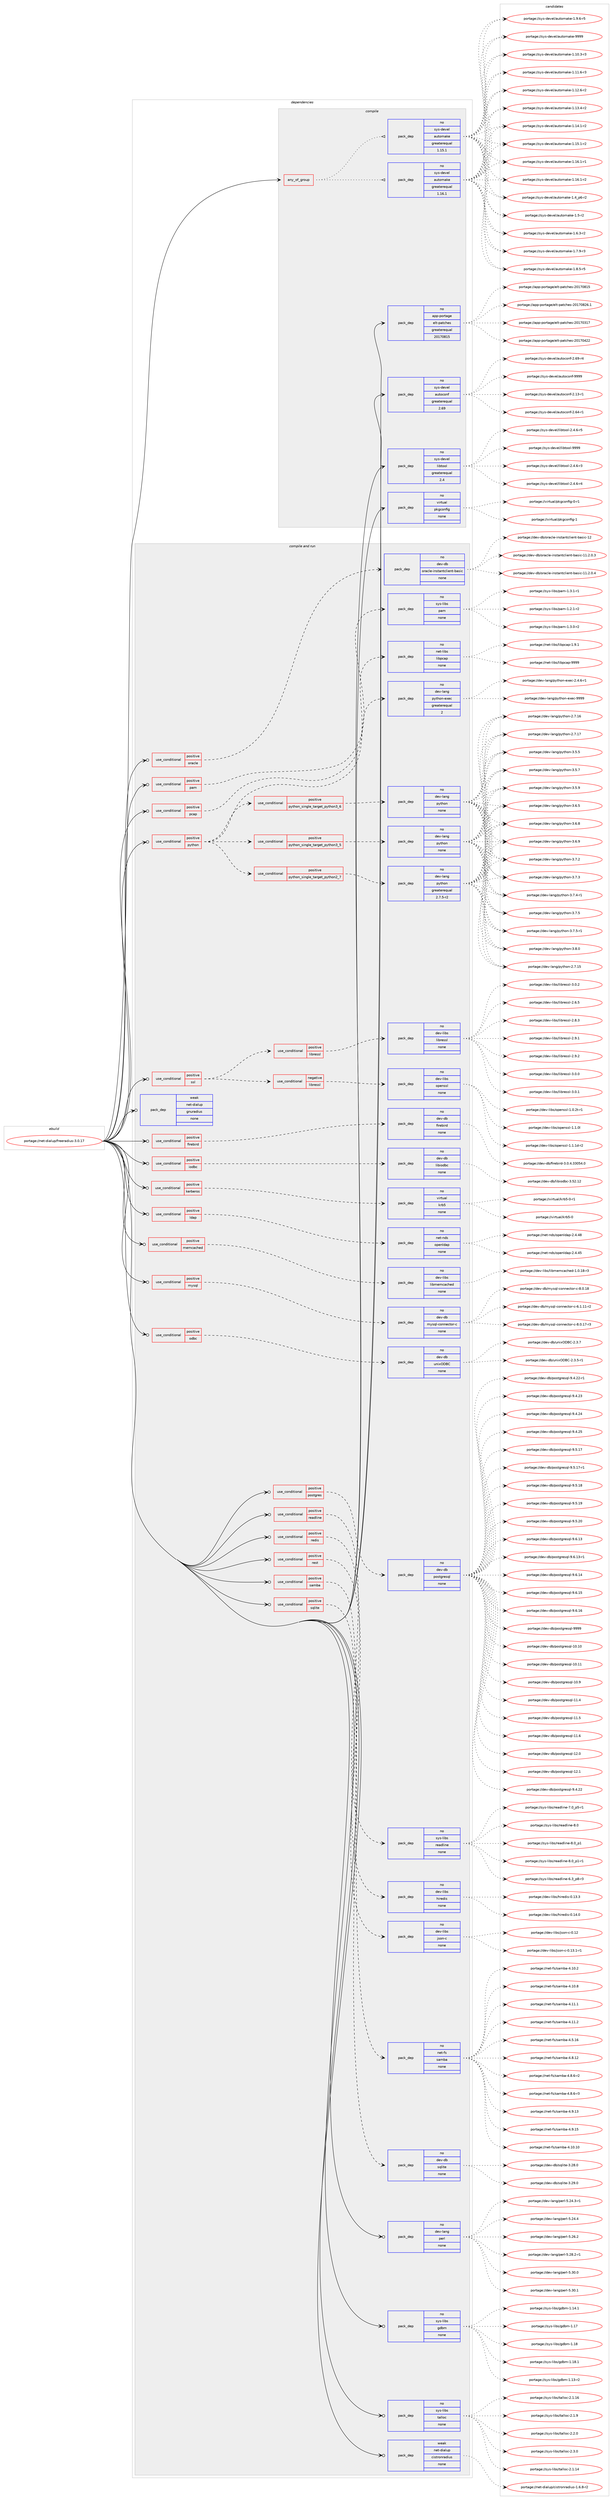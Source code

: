 digraph prolog {

# *************
# Graph options
# *************

newrank=true;
concentrate=true;
compound=true;
graph [rankdir=LR,fontname=Helvetica,fontsize=10,ranksep=1.5];#, ranksep=2.5, nodesep=0.2];
edge  [arrowhead=vee];
node  [fontname=Helvetica,fontsize=10];

# **********
# The ebuild
# **********

subgraph cluster_leftcol {
color=gray;
rank=same;
label=<<i>ebuild</i>>;
id [label="portage://net-dialup/freeradius-3.0.17", color=red, width=4, href="../net-dialup/freeradius-3.0.17.svg"];
}

# ****************
# The dependencies
# ****************

subgraph cluster_midcol {
color=gray;
label=<<i>dependencies</i>>;
subgraph cluster_compile {
fillcolor="#eeeeee";
style=filled;
label=<<i>compile</i>>;
subgraph any5638 {
dependency350354 [label=<<TABLE BORDER="0" CELLBORDER="1" CELLSPACING="0" CELLPADDING="4"><TR><TD CELLPADDING="10">any_of_group</TD></TR></TABLE>>, shape=none, color=red];subgraph pack257123 {
dependency350355 [label=<<TABLE BORDER="0" CELLBORDER="1" CELLSPACING="0" CELLPADDING="4" WIDTH="220"><TR><TD ROWSPAN="6" CELLPADDING="30">pack_dep</TD></TR><TR><TD WIDTH="110">no</TD></TR><TR><TD>sys-devel</TD></TR><TR><TD>automake</TD></TR><TR><TD>greaterequal</TD></TR><TR><TD>1.16.1</TD></TR></TABLE>>, shape=none, color=blue];
}
dependency350354:e -> dependency350355:w [weight=20,style="dotted",arrowhead="oinv"];
subgraph pack257124 {
dependency350356 [label=<<TABLE BORDER="0" CELLBORDER="1" CELLSPACING="0" CELLPADDING="4" WIDTH="220"><TR><TD ROWSPAN="6" CELLPADDING="30">pack_dep</TD></TR><TR><TD WIDTH="110">no</TD></TR><TR><TD>sys-devel</TD></TR><TR><TD>automake</TD></TR><TR><TD>greaterequal</TD></TR><TR><TD>1.15.1</TD></TR></TABLE>>, shape=none, color=blue];
}
dependency350354:e -> dependency350356:w [weight=20,style="dotted",arrowhead="oinv"];
}
id:e -> dependency350354:w [weight=20,style="solid",arrowhead="vee"];
subgraph pack257125 {
dependency350357 [label=<<TABLE BORDER="0" CELLBORDER="1" CELLSPACING="0" CELLPADDING="4" WIDTH="220"><TR><TD ROWSPAN="6" CELLPADDING="30">pack_dep</TD></TR><TR><TD WIDTH="110">no</TD></TR><TR><TD>app-portage</TD></TR><TR><TD>elt-patches</TD></TR><TR><TD>greaterequal</TD></TR><TR><TD>20170815</TD></TR></TABLE>>, shape=none, color=blue];
}
id:e -> dependency350357:w [weight=20,style="solid",arrowhead="vee"];
subgraph pack257126 {
dependency350358 [label=<<TABLE BORDER="0" CELLBORDER="1" CELLSPACING="0" CELLPADDING="4" WIDTH="220"><TR><TD ROWSPAN="6" CELLPADDING="30">pack_dep</TD></TR><TR><TD WIDTH="110">no</TD></TR><TR><TD>sys-devel</TD></TR><TR><TD>autoconf</TD></TR><TR><TD>greaterequal</TD></TR><TR><TD>2.69</TD></TR></TABLE>>, shape=none, color=blue];
}
id:e -> dependency350358:w [weight=20,style="solid",arrowhead="vee"];
subgraph pack257127 {
dependency350359 [label=<<TABLE BORDER="0" CELLBORDER="1" CELLSPACING="0" CELLPADDING="4" WIDTH="220"><TR><TD ROWSPAN="6" CELLPADDING="30">pack_dep</TD></TR><TR><TD WIDTH="110">no</TD></TR><TR><TD>sys-devel</TD></TR><TR><TD>libtool</TD></TR><TR><TD>greaterequal</TD></TR><TR><TD>2.4</TD></TR></TABLE>>, shape=none, color=blue];
}
id:e -> dependency350359:w [weight=20,style="solid",arrowhead="vee"];
subgraph pack257128 {
dependency350360 [label=<<TABLE BORDER="0" CELLBORDER="1" CELLSPACING="0" CELLPADDING="4" WIDTH="220"><TR><TD ROWSPAN="6" CELLPADDING="30">pack_dep</TD></TR><TR><TD WIDTH="110">no</TD></TR><TR><TD>virtual</TD></TR><TR><TD>pkgconfig</TD></TR><TR><TD>none</TD></TR><TR><TD></TD></TR></TABLE>>, shape=none, color=blue];
}
id:e -> dependency350360:w [weight=20,style="solid",arrowhead="vee"];
}
subgraph cluster_compileandrun {
fillcolor="#eeeeee";
style=filled;
label=<<i>compile and run</i>>;
subgraph cond87448 {
dependency350361 [label=<<TABLE BORDER="0" CELLBORDER="1" CELLSPACING="0" CELLPADDING="4"><TR><TD ROWSPAN="3" CELLPADDING="10">use_conditional</TD></TR><TR><TD>positive</TD></TR><TR><TD>firebird</TD></TR></TABLE>>, shape=none, color=red];
subgraph pack257129 {
dependency350362 [label=<<TABLE BORDER="0" CELLBORDER="1" CELLSPACING="0" CELLPADDING="4" WIDTH="220"><TR><TD ROWSPAN="6" CELLPADDING="30">pack_dep</TD></TR><TR><TD WIDTH="110">no</TD></TR><TR><TD>dev-db</TD></TR><TR><TD>firebird</TD></TR><TR><TD>none</TD></TR><TR><TD></TD></TR></TABLE>>, shape=none, color=blue];
}
dependency350361:e -> dependency350362:w [weight=20,style="dashed",arrowhead="vee"];
}
id:e -> dependency350361:w [weight=20,style="solid",arrowhead="odotvee"];
subgraph cond87449 {
dependency350363 [label=<<TABLE BORDER="0" CELLBORDER="1" CELLSPACING="0" CELLPADDING="4"><TR><TD ROWSPAN="3" CELLPADDING="10">use_conditional</TD></TR><TR><TD>positive</TD></TR><TR><TD>iodbc</TD></TR></TABLE>>, shape=none, color=red];
subgraph pack257130 {
dependency350364 [label=<<TABLE BORDER="0" CELLBORDER="1" CELLSPACING="0" CELLPADDING="4" WIDTH="220"><TR><TD ROWSPAN="6" CELLPADDING="30">pack_dep</TD></TR><TR><TD WIDTH="110">no</TD></TR><TR><TD>dev-db</TD></TR><TR><TD>libiodbc</TD></TR><TR><TD>none</TD></TR><TR><TD></TD></TR></TABLE>>, shape=none, color=blue];
}
dependency350363:e -> dependency350364:w [weight=20,style="dashed",arrowhead="vee"];
}
id:e -> dependency350363:w [weight=20,style="solid",arrowhead="odotvee"];
subgraph cond87450 {
dependency350365 [label=<<TABLE BORDER="0" CELLBORDER="1" CELLSPACING="0" CELLPADDING="4"><TR><TD ROWSPAN="3" CELLPADDING="10">use_conditional</TD></TR><TR><TD>positive</TD></TR><TR><TD>kerberos</TD></TR></TABLE>>, shape=none, color=red];
subgraph pack257131 {
dependency350366 [label=<<TABLE BORDER="0" CELLBORDER="1" CELLSPACING="0" CELLPADDING="4" WIDTH="220"><TR><TD ROWSPAN="6" CELLPADDING="30">pack_dep</TD></TR><TR><TD WIDTH="110">no</TD></TR><TR><TD>virtual</TD></TR><TR><TD>krb5</TD></TR><TR><TD>none</TD></TR><TR><TD></TD></TR></TABLE>>, shape=none, color=blue];
}
dependency350365:e -> dependency350366:w [weight=20,style="dashed",arrowhead="vee"];
}
id:e -> dependency350365:w [weight=20,style="solid",arrowhead="odotvee"];
subgraph cond87451 {
dependency350367 [label=<<TABLE BORDER="0" CELLBORDER="1" CELLSPACING="0" CELLPADDING="4"><TR><TD ROWSPAN="3" CELLPADDING="10">use_conditional</TD></TR><TR><TD>positive</TD></TR><TR><TD>ldap</TD></TR></TABLE>>, shape=none, color=red];
subgraph pack257132 {
dependency350368 [label=<<TABLE BORDER="0" CELLBORDER="1" CELLSPACING="0" CELLPADDING="4" WIDTH="220"><TR><TD ROWSPAN="6" CELLPADDING="30">pack_dep</TD></TR><TR><TD WIDTH="110">no</TD></TR><TR><TD>net-nds</TD></TR><TR><TD>openldap</TD></TR><TR><TD>none</TD></TR><TR><TD></TD></TR></TABLE>>, shape=none, color=blue];
}
dependency350367:e -> dependency350368:w [weight=20,style="dashed",arrowhead="vee"];
}
id:e -> dependency350367:w [weight=20,style="solid",arrowhead="odotvee"];
subgraph cond87452 {
dependency350369 [label=<<TABLE BORDER="0" CELLBORDER="1" CELLSPACING="0" CELLPADDING="4"><TR><TD ROWSPAN="3" CELLPADDING="10">use_conditional</TD></TR><TR><TD>positive</TD></TR><TR><TD>memcached</TD></TR></TABLE>>, shape=none, color=red];
subgraph pack257133 {
dependency350370 [label=<<TABLE BORDER="0" CELLBORDER="1" CELLSPACING="0" CELLPADDING="4" WIDTH="220"><TR><TD ROWSPAN="6" CELLPADDING="30">pack_dep</TD></TR><TR><TD WIDTH="110">no</TD></TR><TR><TD>dev-libs</TD></TR><TR><TD>libmemcached</TD></TR><TR><TD>none</TD></TR><TR><TD></TD></TR></TABLE>>, shape=none, color=blue];
}
dependency350369:e -> dependency350370:w [weight=20,style="dashed",arrowhead="vee"];
}
id:e -> dependency350369:w [weight=20,style="solid",arrowhead="odotvee"];
subgraph cond87453 {
dependency350371 [label=<<TABLE BORDER="0" CELLBORDER="1" CELLSPACING="0" CELLPADDING="4"><TR><TD ROWSPAN="3" CELLPADDING="10">use_conditional</TD></TR><TR><TD>positive</TD></TR><TR><TD>mysql</TD></TR></TABLE>>, shape=none, color=red];
subgraph pack257134 {
dependency350372 [label=<<TABLE BORDER="0" CELLBORDER="1" CELLSPACING="0" CELLPADDING="4" WIDTH="220"><TR><TD ROWSPAN="6" CELLPADDING="30">pack_dep</TD></TR><TR><TD WIDTH="110">no</TD></TR><TR><TD>dev-db</TD></TR><TR><TD>mysql-connector-c</TD></TR><TR><TD>none</TD></TR><TR><TD></TD></TR></TABLE>>, shape=none, color=blue];
}
dependency350371:e -> dependency350372:w [weight=20,style="dashed",arrowhead="vee"];
}
id:e -> dependency350371:w [weight=20,style="solid",arrowhead="odotvee"];
subgraph cond87454 {
dependency350373 [label=<<TABLE BORDER="0" CELLBORDER="1" CELLSPACING="0" CELLPADDING="4"><TR><TD ROWSPAN="3" CELLPADDING="10">use_conditional</TD></TR><TR><TD>positive</TD></TR><TR><TD>odbc</TD></TR></TABLE>>, shape=none, color=red];
subgraph pack257135 {
dependency350374 [label=<<TABLE BORDER="0" CELLBORDER="1" CELLSPACING="0" CELLPADDING="4" WIDTH="220"><TR><TD ROWSPAN="6" CELLPADDING="30">pack_dep</TD></TR><TR><TD WIDTH="110">no</TD></TR><TR><TD>dev-db</TD></TR><TR><TD>unixODBC</TD></TR><TR><TD>none</TD></TR><TR><TD></TD></TR></TABLE>>, shape=none, color=blue];
}
dependency350373:e -> dependency350374:w [weight=20,style="dashed",arrowhead="vee"];
}
id:e -> dependency350373:w [weight=20,style="solid",arrowhead="odotvee"];
subgraph cond87455 {
dependency350375 [label=<<TABLE BORDER="0" CELLBORDER="1" CELLSPACING="0" CELLPADDING="4"><TR><TD ROWSPAN="3" CELLPADDING="10">use_conditional</TD></TR><TR><TD>positive</TD></TR><TR><TD>oracle</TD></TR></TABLE>>, shape=none, color=red];
subgraph pack257136 {
dependency350376 [label=<<TABLE BORDER="0" CELLBORDER="1" CELLSPACING="0" CELLPADDING="4" WIDTH="220"><TR><TD ROWSPAN="6" CELLPADDING="30">pack_dep</TD></TR><TR><TD WIDTH="110">no</TD></TR><TR><TD>dev-db</TD></TR><TR><TD>oracle-instantclient-basic</TD></TR><TR><TD>none</TD></TR><TR><TD></TD></TR></TABLE>>, shape=none, color=blue];
}
dependency350375:e -> dependency350376:w [weight=20,style="dashed",arrowhead="vee"];
}
id:e -> dependency350375:w [weight=20,style="solid",arrowhead="odotvee"];
subgraph cond87456 {
dependency350377 [label=<<TABLE BORDER="0" CELLBORDER="1" CELLSPACING="0" CELLPADDING="4"><TR><TD ROWSPAN="3" CELLPADDING="10">use_conditional</TD></TR><TR><TD>positive</TD></TR><TR><TD>pam</TD></TR></TABLE>>, shape=none, color=red];
subgraph pack257137 {
dependency350378 [label=<<TABLE BORDER="0" CELLBORDER="1" CELLSPACING="0" CELLPADDING="4" WIDTH="220"><TR><TD ROWSPAN="6" CELLPADDING="30">pack_dep</TD></TR><TR><TD WIDTH="110">no</TD></TR><TR><TD>sys-libs</TD></TR><TR><TD>pam</TD></TR><TR><TD>none</TD></TR><TR><TD></TD></TR></TABLE>>, shape=none, color=blue];
}
dependency350377:e -> dependency350378:w [weight=20,style="dashed",arrowhead="vee"];
}
id:e -> dependency350377:w [weight=20,style="solid",arrowhead="odotvee"];
subgraph cond87457 {
dependency350379 [label=<<TABLE BORDER="0" CELLBORDER="1" CELLSPACING="0" CELLPADDING="4"><TR><TD ROWSPAN="3" CELLPADDING="10">use_conditional</TD></TR><TR><TD>positive</TD></TR><TR><TD>pcap</TD></TR></TABLE>>, shape=none, color=red];
subgraph pack257138 {
dependency350380 [label=<<TABLE BORDER="0" CELLBORDER="1" CELLSPACING="0" CELLPADDING="4" WIDTH="220"><TR><TD ROWSPAN="6" CELLPADDING="30">pack_dep</TD></TR><TR><TD WIDTH="110">no</TD></TR><TR><TD>net-libs</TD></TR><TR><TD>libpcap</TD></TR><TR><TD>none</TD></TR><TR><TD></TD></TR></TABLE>>, shape=none, color=blue];
}
dependency350379:e -> dependency350380:w [weight=20,style="dashed",arrowhead="vee"];
}
id:e -> dependency350379:w [weight=20,style="solid",arrowhead="odotvee"];
subgraph cond87458 {
dependency350381 [label=<<TABLE BORDER="0" CELLBORDER="1" CELLSPACING="0" CELLPADDING="4"><TR><TD ROWSPAN="3" CELLPADDING="10">use_conditional</TD></TR><TR><TD>positive</TD></TR><TR><TD>postgres</TD></TR></TABLE>>, shape=none, color=red];
subgraph pack257139 {
dependency350382 [label=<<TABLE BORDER="0" CELLBORDER="1" CELLSPACING="0" CELLPADDING="4" WIDTH="220"><TR><TD ROWSPAN="6" CELLPADDING="30">pack_dep</TD></TR><TR><TD WIDTH="110">no</TD></TR><TR><TD>dev-db</TD></TR><TR><TD>postgresql</TD></TR><TR><TD>none</TD></TR><TR><TD></TD></TR></TABLE>>, shape=none, color=blue];
}
dependency350381:e -> dependency350382:w [weight=20,style="dashed",arrowhead="vee"];
}
id:e -> dependency350381:w [weight=20,style="solid",arrowhead="odotvee"];
subgraph cond87459 {
dependency350383 [label=<<TABLE BORDER="0" CELLBORDER="1" CELLSPACING="0" CELLPADDING="4"><TR><TD ROWSPAN="3" CELLPADDING="10">use_conditional</TD></TR><TR><TD>positive</TD></TR><TR><TD>python</TD></TR></TABLE>>, shape=none, color=red];
subgraph cond87460 {
dependency350384 [label=<<TABLE BORDER="0" CELLBORDER="1" CELLSPACING="0" CELLPADDING="4"><TR><TD ROWSPAN="3" CELLPADDING="10">use_conditional</TD></TR><TR><TD>positive</TD></TR><TR><TD>python_single_target_python2_7</TD></TR></TABLE>>, shape=none, color=red];
subgraph pack257140 {
dependency350385 [label=<<TABLE BORDER="0" CELLBORDER="1" CELLSPACING="0" CELLPADDING="4" WIDTH="220"><TR><TD ROWSPAN="6" CELLPADDING="30">pack_dep</TD></TR><TR><TD WIDTH="110">no</TD></TR><TR><TD>dev-lang</TD></TR><TR><TD>python</TD></TR><TR><TD>greaterequal</TD></TR><TR><TD>2.7.5-r2</TD></TR></TABLE>>, shape=none, color=blue];
}
dependency350384:e -> dependency350385:w [weight=20,style="dashed",arrowhead="vee"];
}
dependency350383:e -> dependency350384:w [weight=20,style="dashed",arrowhead="vee"];
subgraph cond87461 {
dependency350386 [label=<<TABLE BORDER="0" CELLBORDER="1" CELLSPACING="0" CELLPADDING="4"><TR><TD ROWSPAN="3" CELLPADDING="10">use_conditional</TD></TR><TR><TD>positive</TD></TR><TR><TD>python_single_target_python3_5</TD></TR></TABLE>>, shape=none, color=red];
subgraph pack257141 {
dependency350387 [label=<<TABLE BORDER="0" CELLBORDER="1" CELLSPACING="0" CELLPADDING="4" WIDTH="220"><TR><TD ROWSPAN="6" CELLPADDING="30">pack_dep</TD></TR><TR><TD WIDTH="110">no</TD></TR><TR><TD>dev-lang</TD></TR><TR><TD>python</TD></TR><TR><TD>none</TD></TR><TR><TD></TD></TR></TABLE>>, shape=none, color=blue];
}
dependency350386:e -> dependency350387:w [weight=20,style="dashed",arrowhead="vee"];
}
dependency350383:e -> dependency350386:w [weight=20,style="dashed",arrowhead="vee"];
subgraph cond87462 {
dependency350388 [label=<<TABLE BORDER="0" CELLBORDER="1" CELLSPACING="0" CELLPADDING="4"><TR><TD ROWSPAN="3" CELLPADDING="10">use_conditional</TD></TR><TR><TD>positive</TD></TR><TR><TD>python_single_target_python3_6</TD></TR></TABLE>>, shape=none, color=red];
subgraph pack257142 {
dependency350389 [label=<<TABLE BORDER="0" CELLBORDER="1" CELLSPACING="0" CELLPADDING="4" WIDTH="220"><TR><TD ROWSPAN="6" CELLPADDING="30">pack_dep</TD></TR><TR><TD WIDTH="110">no</TD></TR><TR><TD>dev-lang</TD></TR><TR><TD>python</TD></TR><TR><TD>none</TD></TR><TR><TD></TD></TR></TABLE>>, shape=none, color=blue];
}
dependency350388:e -> dependency350389:w [weight=20,style="dashed",arrowhead="vee"];
}
dependency350383:e -> dependency350388:w [weight=20,style="dashed",arrowhead="vee"];
subgraph pack257143 {
dependency350390 [label=<<TABLE BORDER="0" CELLBORDER="1" CELLSPACING="0" CELLPADDING="4" WIDTH="220"><TR><TD ROWSPAN="6" CELLPADDING="30">pack_dep</TD></TR><TR><TD WIDTH="110">no</TD></TR><TR><TD>dev-lang</TD></TR><TR><TD>python-exec</TD></TR><TR><TD>greaterequal</TD></TR><TR><TD>2</TD></TR></TABLE>>, shape=none, color=blue];
}
dependency350383:e -> dependency350390:w [weight=20,style="dashed",arrowhead="vee"];
}
id:e -> dependency350383:w [weight=20,style="solid",arrowhead="odotvee"];
subgraph cond87463 {
dependency350391 [label=<<TABLE BORDER="0" CELLBORDER="1" CELLSPACING="0" CELLPADDING="4"><TR><TD ROWSPAN="3" CELLPADDING="10">use_conditional</TD></TR><TR><TD>positive</TD></TR><TR><TD>readline</TD></TR></TABLE>>, shape=none, color=red];
subgraph pack257144 {
dependency350392 [label=<<TABLE BORDER="0" CELLBORDER="1" CELLSPACING="0" CELLPADDING="4" WIDTH="220"><TR><TD ROWSPAN="6" CELLPADDING="30">pack_dep</TD></TR><TR><TD WIDTH="110">no</TD></TR><TR><TD>sys-libs</TD></TR><TR><TD>readline</TD></TR><TR><TD>none</TD></TR><TR><TD></TD></TR></TABLE>>, shape=none, color=blue];
}
dependency350391:e -> dependency350392:w [weight=20,style="dashed",arrowhead="vee"];
}
id:e -> dependency350391:w [weight=20,style="solid",arrowhead="odotvee"];
subgraph cond87464 {
dependency350393 [label=<<TABLE BORDER="0" CELLBORDER="1" CELLSPACING="0" CELLPADDING="4"><TR><TD ROWSPAN="3" CELLPADDING="10">use_conditional</TD></TR><TR><TD>positive</TD></TR><TR><TD>redis</TD></TR></TABLE>>, shape=none, color=red];
subgraph pack257145 {
dependency350394 [label=<<TABLE BORDER="0" CELLBORDER="1" CELLSPACING="0" CELLPADDING="4" WIDTH="220"><TR><TD ROWSPAN="6" CELLPADDING="30">pack_dep</TD></TR><TR><TD WIDTH="110">no</TD></TR><TR><TD>dev-libs</TD></TR><TR><TD>hiredis</TD></TR><TR><TD>none</TD></TR><TR><TD></TD></TR></TABLE>>, shape=none, color=blue];
}
dependency350393:e -> dependency350394:w [weight=20,style="dashed",arrowhead="vee"];
}
id:e -> dependency350393:w [weight=20,style="solid",arrowhead="odotvee"];
subgraph cond87465 {
dependency350395 [label=<<TABLE BORDER="0" CELLBORDER="1" CELLSPACING="0" CELLPADDING="4"><TR><TD ROWSPAN="3" CELLPADDING="10">use_conditional</TD></TR><TR><TD>positive</TD></TR><TR><TD>rest</TD></TR></TABLE>>, shape=none, color=red];
subgraph pack257146 {
dependency350396 [label=<<TABLE BORDER="0" CELLBORDER="1" CELLSPACING="0" CELLPADDING="4" WIDTH="220"><TR><TD ROWSPAN="6" CELLPADDING="30">pack_dep</TD></TR><TR><TD WIDTH="110">no</TD></TR><TR><TD>dev-libs</TD></TR><TR><TD>json-c</TD></TR><TR><TD>none</TD></TR><TR><TD></TD></TR></TABLE>>, shape=none, color=blue];
}
dependency350395:e -> dependency350396:w [weight=20,style="dashed",arrowhead="vee"];
}
id:e -> dependency350395:w [weight=20,style="solid",arrowhead="odotvee"];
subgraph cond87466 {
dependency350397 [label=<<TABLE BORDER="0" CELLBORDER="1" CELLSPACING="0" CELLPADDING="4"><TR><TD ROWSPAN="3" CELLPADDING="10">use_conditional</TD></TR><TR><TD>positive</TD></TR><TR><TD>samba</TD></TR></TABLE>>, shape=none, color=red];
subgraph pack257147 {
dependency350398 [label=<<TABLE BORDER="0" CELLBORDER="1" CELLSPACING="0" CELLPADDING="4" WIDTH="220"><TR><TD ROWSPAN="6" CELLPADDING="30">pack_dep</TD></TR><TR><TD WIDTH="110">no</TD></TR><TR><TD>net-fs</TD></TR><TR><TD>samba</TD></TR><TR><TD>none</TD></TR><TR><TD></TD></TR></TABLE>>, shape=none, color=blue];
}
dependency350397:e -> dependency350398:w [weight=20,style="dashed",arrowhead="vee"];
}
id:e -> dependency350397:w [weight=20,style="solid",arrowhead="odotvee"];
subgraph cond87467 {
dependency350399 [label=<<TABLE BORDER="0" CELLBORDER="1" CELLSPACING="0" CELLPADDING="4"><TR><TD ROWSPAN="3" CELLPADDING="10">use_conditional</TD></TR><TR><TD>positive</TD></TR><TR><TD>sqlite</TD></TR></TABLE>>, shape=none, color=red];
subgraph pack257148 {
dependency350400 [label=<<TABLE BORDER="0" CELLBORDER="1" CELLSPACING="0" CELLPADDING="4" WIDTH="220"><TR><TD ROWSPAN="6" CELLPADDING="30">pack_dep</TD></TR><TR><TD WIDTH="110">no</TD></TR><TR><TD>dev-db</TD></TR><TR><TD>sqlite</TD></TR><TR><TD>none</TD></TR><TR><TD></TD></TR></TABLE>>, shape=none, color=blue];
}
dependency350399:e -> dependency350400:w [weight=20,style="dashed",arrowhead="vee"];
}
id:e -> dependency350399:w [weight=20,style="solid",arrowhead="odotvee"];
subgraph cond87468 {
dependency350401 [label=<<TABLE BORDER="0" CELLBORDER="1" CELLSPACING="0" CELLPADDING="4"><TR><TD ROWSPAN="3" CELLPADDING="10">use_conditional</TD></TR><TR><TD>positive</TD></TR><TR><TD>ssl</TD></TR></TABLE>>, shape=none, color=red];
subgraph cond87469 {
dependency350402 [label=<<TABLE BORDER="0" CELLBORDER="1" CELLSPACING="0" CELLPADDING="4"><TR><TD ROWSPAN="3" CELLPADDING="10">use_conditional</TD></TR><TR><TD>negative</TD></TR><TR><TD>libressl</TD></TR></TABLE>>, shape=none, color=red];
subgraph pack257149 {
dependency350403 [label=<<TABLE BORDER="0" CELLBORDER="1" CELLSPACING="0" CELLPADDING="4" WIDTH="220"><TR><TD ROWSPAN="6" CELLPADDING="30">pack_dep</TD></TR><TR><TD WIDTH="110">no</TD></TR><TR><TD>dev-libs</TD></TR><TR><TD>openssl</TD></TR><TR><TD>none</TD></TR><TR><TD></TD></TR></TABLE>>, shape=none, color=blue];
}
dependency350402:e -> dependency350403:w [weight=20,style="dashed",arrowhead="vee"];
}
dependency350401:e -> dependency350402:w [weight=20,style="dashed",arrowhead="vee"];
subgraph cond87470 {
dependency350404 [label=<<TABLE BORDER="0" CELLBORDER="1" CELLSPACING="0" CELLPADDING="4"><TR><TD ROWSPAN="3" CELLPADDING="10">use_conditional</TD></TR><TR><TD>positive</TD></TR><TR><TD>libressl</TD></TR></TABLE>>, shape=none, color=red];
subgraph pack257150 {
dependency350405 [label=<<TABLE BORDER="0" CELLBORDER="1" CELLSPACING="0" CELLPADDING="4" WIDTH="220"><TR><TD ROWSPAN="6" CELLPADDING="30">pack_dep</TD></TR><TR><TD WIDTH="110">no</TD></TR><TR><TD>dev-libs</TD></TR><TR><TD>libressl</TD></TR><TR><TD>none</TD></TR><TR><TD></TD></TR></TABLE>>, shape=none, color=blue];
}
dependency350404:e -> dependency350405:w [weight=20,style="dashed",arrowhead="vee"];
}
dependency350401:e -> dependency350404:w [weight=20,style="dashed",arrowhead="vee"];
}
id:e -> dependency350401:w [weight=20,style="solid",arrowhead="odotvee"];
subgraph pack257151 {
dependency350406 [label=<<TABLE BORDER="0" CELLBORDER="1" CELLSPACING="0" CELLPADDING="4" WIDTH="220"><TR><TD ROWSPAN="6" CELLPADDING="30">pack_dep</TD></TR><TR><TD WIDTH="110">no</TD></TR><TR><TD>dev-lang</TD></TR><TR><TD>perl</TD></TR><TR><TD>none</TD></TR><TR><TD></TD></TR></TABLE>>, shape=none, color=blue];
}
id:e -> dependency350406:w [weight=20,style="solid",arrowhead="odotvee"];
subgraph pack257152 {
dependency350407 [label=<<TABLE BORDER="0" CELLBORDER="1" CELLSPACING="0" CELLPADDING="4" WIDTH="220"><TR><TD ROWSPAN="6" CELLPADDING="30">pack_dep</TD></TR><TR><TD WIDTH="110">no</TD></TR><TR><TD>sys-libs</TD></TR><TR><TD>gdbm</TD></TR><TR><TD>none</TD></TR><TR><TD></TD></TR></TABLE>>, shape=none, color=blue];
}
id:e -> dependency350407:w [weight=20,style="solid",arrowhead="odotvee"];
subgraph pack257153 {
dependency350408 [label=<<TABLE BORDER="0" CELLBORDER="1" CELLSPACING="0" CELLPADDING="4" WIDTH="220"><TR><TD ROWSPAN="6" CELLPADDING="30">pack_dep</TD></TR><TR><TD WIDTH="110">no</TD></TR><TR><TD>sys-libs</TD></TR><TR><TD>talloc</TD></TR><TR><TD>none</TD></TR><TR><TD></TD></TR></TABLE>>, shape=none, color=blue];
}
id:e -> dependency350408:w [weight=20,style="solid",arrowhead="odotvee"];
subgraph pack257154 {
dependency350409 [label=<<TABLE BORDER="0" CELLBORDER="1" CELLSPACING="0" CELLPADDING="4" WIDTH="220"><TR><TD ROWSPAN="6" CELLPADDING="30">pack_dep</TD></TR><TR><TD WIDTH="110">weak</TD></TR><TR><TD>net-dialup</TD></TR><TR><TD>cistronradius</TD></TR><TR><TD>none</TD></TR><TR><TD></TD></TR></TABLE>>, shape=none, color=blue];
}
id:e -> dependency350409:w [weight=20,style="solid",arrowhead="odotvee"];
subgraph pack257155 {
dependency350410 [label=<<TABLE BORDER="0" CELLBORDER="1" CELLSPACING="0" CELLPADDING="4" WIDTH="220"><TR><TD ROWSPAN="6" CELLPADDING="30">pack_dep</TD></TR><TR><TD WIDTH="110">weak</TD></TR><TR><TD>net-dialup</TD></TR><TR><TD>gnuradius</TD></TR><TR><TD>none</TD></TR><TR><TD></TD></TR></TABLE>>, shape=none, color=blue];
}
id:e -> dependency350410:w [weight=20,style="solid",arrowhead="odotvee"];
}
subgraph cluster_run {
fillcolor="#eeeeee";
style=filled;
label=<<i>run</i>>;
}
}

# **************
# The candidates
# **************

subgraph cluster_choices {
rank=same;
color=gray;
label=<<i>candidates</i>>;

subgraph choice257123 {
color=black;
nodesep=1;
choiceportage11512111545100101118101108479711711611110997107101454946494846514511451 [label="portage://sys-devel/automake-1.10.3-r3", color=red, width=4,href="../sys-devel/automake-1.10.3-r3.svg"];
choiceportage11512111545100101118101108479711711611110997107101454946494946544511451 [label="portage://sys-devel/automake-1.11.6-r3", color=red, width=4,href="../sys-devel/automake-1.11.6-r3.svg"];
choiceportage11512111545100101118101108479711711611110997107101454946495046544511450 [label="portage://sys-devel/automake-1.12.6-r2", color=red, width=4,href="../sys-devel/automake-1.12.6-r2.svg"];
choiceportage11512111545100101118101108479711711611110997107101454946495146524511450 [label="portage://sys-devel/automake-1.13.4-r2", color=red, width=4,href="../sys-devel/automake-1.13.4-r2.svg"];
choiceportage11512111545100101118101108479711711611110997107101454946495246494511450 [label="portage://sys-devel/automake-1.14.1-r2", color=red, width=4,href="../sys-devel/automake-1.14.1-r2.svg"];
choiceportage11512111545100101118101108479711711611110997107101454946495346494511450 [label="portage://sys-devel/automake-1.15.1-r2", color=red, width=4,href="../sys-devel/automake-1.15.1-r2.svg"];
choiceportage11512111545100101118101108479711711611110997107101454946495446494511449 [label="portage://sys-devel/automake-1.16.1-r1", color=red, width=4,href="../sys-devel/automake-1.16.1-r1.svg"];
choiceportage11512111545100101118101108479711711611110997107101454946495446494511450 [label="portage://sys-devel/automake-1.16.1-r2", color=red, width=4,href="../sys-devel/automake-1.16.1-r2.svg"];
choiceportage115121115451001011181011084797117116111109971071014549465295112544511450 [label="portage://sys-devel/automake-1.4_p6-r2", color=red, width=4,href="../sys-devel/automake-1.4_p6-r2.svg"];
choiceportage11512111545100101118101108479711711611110997107101454946534511450 [label="portage://sys-devel/automake-1.5-r2", color=red, width=4,href="../sys-devel/automake-1.5-r2.svg"];
choiceportage115121115451001011181011084797117116111109971071014549465446514511450 [label="portage://sys-devel/automake-1.6.3-r2", color=red, width=4,href="../sys-devel/automake-1.6.3-r2.svg"];
choiceportage115121115451001011181011084797117116111109971071014549465546574511451 [label="portage://sys-devel/automake-1.7.9-r3", color=red, width=4,href="../sys-devel/automake-1.7.9-r3.svg"];
choiceportage115121115451001011181011084797117116111109971071014549465646534511453 [label="portage://sys-devel/automake-1.8.5-r5", color=red, width=4,href="../sys-devel/automake-1.8.5-r5.svg"];
choiceportage115121115451001011181011084797117116111109971071014549465746544511453 [label="portage://sys-devel/automake-1.9.6-r5", color=red, width=4,href="../sys-devel/automake-1.9.6-r5.svg"];
choiceportage115121115451001011181011084797117116111109971071014557575757 [label="portage://sys-devel/automake-9999", color=red, width=4,href="../sys-devel/automake-9999.svg"];
dependency350355:e -> choiceportage11512111545100101118101108479711711611110997107101454946494846514511451:w [style=dotted,weight="100"];
dependency350355:e -> choiceportage11512111545100101118101108479711711611110997107101454946494946544511451:w [style=dotted,weight="100"];
dependency350355:e -> choiceportage11512111545100101118101108479711711611110997107101454946495046544511450:w [style=dotted,weight="100"];
dependency350355:e -> choiceportage11512111545100101118101108479711711611110997107101454946495146524511450:w [style=dotted,weight="100"];
dependency350355:e -> choiceportage11512111545100101118101108479711711611110997107101454946495246494511450:w [style=dotted,weight="100"];
dependency350355:e -> choiceportage11512111545100101118101108479711711611110997107101454946495346494511450:w [style=dotted,weight="100"];
dependency350355:e -> choiceportage11512111545100101118101108479711711611110997107101454946495446494511449:w [style=dotted,weight="100"];
dependency350355:e -> choiceportage11512111545100101118101108479711711611110997107101454946495446494511450:w [style=dotted,weight="100"];
dependency350355:e -> choiceportage115121115451001011181011084797117116111109971071014549465295112544511450:w [style=dotted,weight="100"];
dependency350355:e -> choiceportage11512111545100101118101108479711711611110997107101454946534511450:w [style=dotted,weight="100"];
dependency350355:e -> choiceportage115121115451001011181011084797117116111109971071014549465446514511450:w [style=dotted,weight="100"];
dependency350355:e -> choiceportage115121115451001011181011084797117116111109971071014549465546574511451:w [style=dotted,weight="100"];
dependency350355:e -> choiceportage115121115451001011181011084797117116111109971071014549465646534511453:w [style=dotted,weight="100"];
dependency350355:e -> choiceportage115121115451001011181011084797117116111109971071014549465746544511453:w [style=dotted,weight="100"];
dependency350355:e -> choiceportage115121115451001011181011084797117116111109971071014557575757:w [style=dotted,weight="100"];
}
subgraph choice257124 {
color=black;
nodesep=1;
choiceportage11512111545100101118101108479711711611110997107101454946494846514511451 [label="portage://sys-devel/automake-1.10.3-r3", color=red, width=4,href="../sys-devel/automake-1.10.3-r3.svg"];
choiceportage11512111545100101118101108479711711611110997107101454946494946544511451 [label="portage://sys-devel/automake-1.11.6-r3", color=red, width=4,href="../sys-devel/automake-1.11.6-r3.svg"];
choiceportage11512111545100101118101108479711711611110997107101454946495046544511450 [label="portage://sys-devel/automake-1.12.6-r2", color=red, width=4,href="../sys-devel/automake-1.12.6-r2.svg"];
choiceportage11512111545100101118101108479711711611110997107101454946495146524511450 [label="portage://sys-devel/automake-1.13.4-r2", color=red, width=4,href="../sys-devel/automake-1.13.4-r2.svg"];
choiceportage11512111545100101118101108479711711611110997107101454946495246494511450 [label="portage://sys-devel/automake-1.14.1-r2", color=red, width=4,href="../sys-devel/automake-1.14.1-r2.svg"];
choiceportage11512111545100101118101108479711711611110997107101454946495346494511450 [label="portage://sys-devel/automake-1.15.1-r2", color=red, width=4,href="../sys-devel/automake-1.15.1-r2.svg"];
choiceportage11512111545100101118101108479711711611110997107101454946495446494511449 [label="portage://sys-devel/automake-1.16.1-r1", color=red, width=4,href="../sys-devel/automake-1.16.1-r1.svg"];
choiceportage11512111545100101118101108479711711611110997107101454946495446494511450 [label="portage://sys-devel/automake-1.16.1-r2", color=red, width=4,href="../sys-devel/automake-1.16.1-r2.svg"];
choiceportage115121115451001011181011084797117116111109971071014549465295112544511450 [label="portage://sys-devel/automake-1.4_p6-r2", color=red, width=4,href="../sys-devel/automake-1.4_p6-r2.svg"];
choiceportage11512111545100101118101108479711711611110997107101454946534511450 [label="portage://sys-devel/automake-1.5-r2", color=red, width=4,href="../sys-devel/automake-1.5-r2.svg"];
choiceportage115121115451001011181011084797117116111109971071014549465446514511450 [label="portage://sys-devel/automake-1.6.3-r2", color=red, width=4,href="../sys-devel/automake-1.6.3-r2.svg"];
choiceportage115121115451001011181011084797117116111109971071014549465546574511451 [label="portage://sys-devel/automake-1.7.9-r3", color=red, width=4,href="../sys-devel/automake-1.7.9-r3.svg"];
choiceportage115121115451001011181011084797117116111109971071014549465646534511453 [label="portage://sys-devel/automake-1.8.5-r5", color=red, width=4,href="../sys-devel/automake-1.8.5-r5.svg"];
choiceportage115121115451001011181011084797117116111109971071014549465746544511453 [label="portage://sys-devel/automake-1.9.6-r5", color=red, width=4,href="../sys-devel/automake-1.9.6-r5.svg"];
choiceportage115121115451001011181011084797117116111109971071014557575757 [label="portage://sys-devel/automake-9999", color=red, width=4,href="../sys-devel/automake-9999.svg"];
dependency350356:e -> choiceportage11512111545100101118101108479711711611110997107101454946494846514511451:w [style=dotted,weight="100"];
dependency350356:e -> choiceportage11512111545100101118101108479711711611110997107101454946494946544511451:w [style=dotted,weight="100"];
dependency350356:e -> choiceportage11512111545100101118101108479711711611110997107101454946495046544511450:w [style=dotted,weight="100"];
dependency350356:e -> choiceportage11512111545100101118101108479711711611110997107101454946495146524511450:w [style=dotted,weight="100"];
dependency350356:e -> choiceportage11512111545100101118101108479711711611110997107101454946495246494511450:w [style=dotted,weight="100"];
dependency350356:e -> choiceportage11512111545100101118101108479711711611110997107101454946495346494511450:w [style=dotted,weight="100"];
dependency350356:e -> choiceportage11512111545100101118101108479711711611110997107101454946495446494511449:w [style=dotted,weight="100"];
dependency350356:e -> choiceportage11512111545100101118101108479711711611110997107101454946495446494511450:w [style=dotted,weight="100"];
dependency350356:e -> choiceportage115121115451001011181011084797117116111109971071014549465295112544511450:w [style=dotted,weight="100"];
dependency350356:e -> choiceportage11512111545100101118101108479711711611110997107101454946534511450:w [style=dotted,weight="100"];
dependency350356:e -> choiceportage115121115451001011181011084797117116111109971071014549465446514511450:w [style=dotted,weight="100"];
dependency350356:e -> choiceportage115121115451001011181011084797117116111109971071014549465546574511451:w [style=dotted,weight="100"];
dependency350356:e -> choiceportage115121115451001011181011084797117116111109971071014549465646534511453:w [style=dotted,weight="100"];
dependency350356:e -> choiceportage115121115451001011181011084797117116111109971071014549465746544511453:w [style=dotted,weight="100"];
dependency350356:e -> choiceportage115121115451001011181011084797117116111109971071014557575757:w [style=dotted,weight="100"];
}
subgraph choice257125 {
color=black;
nodesep=1;
choiceportage97112112451121111141169710310147101108116451129711699104101115455048495548514955 [label="portage://app-portage/elt-patches-20170317", color=red, width=4,href="../app-portage/elt-patches-20170317.svg"];
choiceportage97112112451121111141169710310147101108116451129711699104101115455048495548525050 [label="portage://app-portage/elt-patches-20170422", color=red, width=4,href="../app-portage/elt-patches-20170422.svg"];
choiceportage97112112451121111141169710310147101108116451129711699104101115455048495548564953 [label="portage://app-portage/elt-patches-20170815", color=red, width=4,href="../app-portage/elt-patches-20170815.svg"];
choiceportage971121124511211111411697103101471011081164511297116991041011154550484955485650544649 [label="portage://app-portage/elt-patches-20170826.1", color=red, width=4,href="../app-portage/elt-patches-20170826.1.svg"];
dependency350357:e -> choiceportage97112112451121111141169710310147101108116451129711699104101115455048495548514955:w [style=dotted,weight="100"];
dependency350357:e -> choiceportage97112112451121111141169710310147101108116451129711699104101115455048495548525050:w [style=dotted,weight="100"];
dependency350357:e -> choiceportage97112112451121111141169710310147101108116451129711699104101115455048495548564953:w [style=dotted,weight="100"];
dependency350357:e -> choiceportage971121124511211111411697103101471011081164511297116991041011154550484955485650544649:w [style=dotted,weight="100"];
}
subgraph choice257126 {
color=black;
nodesep=1;
choiceportage1151211154510010111810110847971171161119911111010245504649514511449 [label="portage://sys-devel/autoconf-2.13-r1", color=red, width=4,href="../sys-devel/autoconf-2.13-r1.svg"];
choiceportage1151211154510010111810110847971171161119911111010245504654524511449 [label="portage://sys-devel/autoconf-2.64-r1", color=red, width=4,href="../sys-devel/autoconf-2.64-r1.svg"];
choiceportage1151211154510010111810110847971171161119911111010245504654574511452 [label="portage://sys-devel/autoconf-2.69-r4", color=red, width=4,href="../sys-devel/autoconf-2.69-r4.svg"];
choiceportage115121115451001011181011084797117116111991111101024557575757 [label="portage://sys-devel/autoconf-9999", color=red, width=4,href="../sys-devel/autoconf-9999.svg"];
dependency350358:e -> choiceportage1151211154510010111810110847971171161119911111010245504649514511449:w [style=dotted,weight="100"];
dependency350358:e -> choiceportage1151211154510010111810110847971171161119911111010245504654524511449:w [style=dotted,weight="100"];
dependency350358:e -> choiceportage1151211154510010111810110847971171161119911111010245504654574511452:w [style=dotted,weight="100"];
dependency350358:e -> choiceportage115121115451001011181011084797117116111991111101024557575757:w [style=dotted,weight="100"];
}
subgraph choice257127 {
color=black;
nodesep=1;
choiceportage1151211154510010111810110847108105981161111111084550465246544511451 [label="portage://sys-devel/libtool-2.4.6-r3", color=red, width=4,href="../sys-devel/libtool-2.4.6-r3.svg"];
choiceportage1151211154510010111810110847108105981161111111084550465246544511452 [label="portage://sys-devel/libtool-2.4.6-r4", color=red, width=4,href="../sys-devel/libtool-2.4.6-r4.svg"];
choiceportage1151211154510010111810110847108105981161111111084550465246544511453 [label="portage://sys-devel/libtool-2.4.6-r5", color=red, width=4,href="../sys-devel/libtool-2.4.6-r5.svg"];
choiceportage1151211154510010111810110847108105981161111111084557575757 [label="portage://sys-devel/libtool-9999", color=red, width=4,href="../sys-devel/libtool-9999.svg"];
dependency350359:e -> choiceportage1151211154510010111810110847108105981161111111084550465246544511451:w [style=dotted,weight="100"];
dependency350359:e -> choiceportage1151211154510010111810110847108105981161111111084550465246544511452:w [style=dotted,weight="100"];
dependency350359:e -> choiceportage1151211154510010111810110847108105981161111111084550465246544511453:w [style=dotted,weight="100"];
dependency350359:e -> choiceportage1151211154510010111810110847108105981161111111084557575757:w [style=dotted,weight="100"];
}
subgraph choice257128 {
color=black;
nodesep=1;
choiceportage11810511411611797108471121071039911111010210510345484511449 [label="portage://virtual/pkgconfig-0-r1", color=red, width=4,href="../virtual/pkgconfig-0-r1.svg"];
choiceportage1181051141161179710847112107103991111101021051034549 [label="portage://virtual/pkgconfig-1", color=red, width=4,href="../virtual/pkgconfig-1.svg"];
dependency350360:e -> choiceportage11810511411611797108471121071039911111010210510345484511449:w [style=dotted,weight="100"];
dependency350360:e -> choiceportage1181051141161179710847112107103991111101021051034549:w [style=dotted,weight="100"];
}
subgraph choice257129 {
color=black;
nodesep=1;
choiceportage100101118451009847102105114101981051141004551464846524651514853524648 [label="portage://dev-db/firebird-3.0.4.33054.0", color=red, width=4,href="../dev-db/firebird-3.0.4.33054.0.svg"];
dependency350362:e -> choiceportage100101118451009847102105114101981051141004551464846524651514853524648:w [style=dotted,weight="100"];
}
subgraph choice257130 {
color=black;
nodesep=1;
choiceportage1001011184510098471081059810511110098994551465350464950 [label="portage://dev-db/libiodbc-3.52.12", color=red, width=4,href="../dev-db/libiodbc-3.52.12.svg"];
dependency350364:e -> choiceportage1001011184510098471081059810511110098994551465350464950:w [style=dotted,weight="100"];
}
subgraph choice257131 {
color=black;
nodesep=1;
choiceportage118105114116117971084710711498534548 [label="portage://virtual/krb5-0", color=red, width=4,href="../virtual/krb5-0.svg"];
choiceportage1181051141161179710847107114985345484511449 [label="portage://virtual/krb5-0-r1", color=red, width=4,href="../virtual/krb5-0-r1.svg"];
dependency350366:e -> choiceportage118105114116117971084710711498534548:w [style=dotted,weight="100"];
dependency350366:e -> choiceportage1181051141161179710847107114985345484511449:w [style=dotted,weight="100"];
}
subgraph choice257132 {
color=black;
nodesep=1;
choiceportage11010111645110100115471111121011101081009711245504652465253 [label="portage://net-nds/openldap-2.4.45", color=red, width=4,href="../net-nds/openldap-2.4.45.svg"];
choiceportage11010111645110100115471111121011101081009711245504652465256 [label="portage://net-nds/openldap-2.4.48", color=red, width=4,href="../net-nds/openldap-2.4.48.svg"];
dependency350368:e -> choiceportage11010111645110100115471111121011101081009711245504652465253:w [style=dotted,weight="100"];
dependency350368:e -> choiceportage11010111645110100115471111121011101081009711245504652465256:w [style=dotted,weight="100"];
}
subgraph choice257133 {
color=black;
nodesep=1;
choiceportage10010111845108105981154710810598109101109999799104101100454946484649564511451 [label="portage://dev-libs/libmemcached-1.0.18-r3", color=red, width=4,href="../dev-libs/libmemcached-1.0.18-r3.svg"];
dependency350370:e -> choiceportage10010111845108105981154710810598109101109999799104101100454946484649564511451:w [style=dotted,weight="100"];
}
subgraph choice257134 {
color=black;
nodesep=1;
choiceportage1001011184510098471091211151131084599111110110101991161111144599455446494649494511450 [label="portage://dev-db/mysql-connector-c-6.1.11-r2", color=red, width=4,href="../dev-db/mysql-connector-c-6.1.11-r2.svg"];
choiceportage1001011184510098471091211151131084599111110110101991161111144599455646484649554511451 [label="portage://dev-db/mysql-connector-c-8.0.17-r3", color=red, width=4,href="../dev-db/mysql-connector-c-8.0.17-r3.svg"];
choiceportage100101118451009847109121115113108459911111011010199116111114459945564648464956 [label="portage://dev-db/mysql-connector-c-8.0.18", color=red, width=4,href="../dev-db/mysql-connector-c-8.0.18.svg"];
dependency350372:e -> choiceportage1001011184510098471091211151131084599111110110101991161111144599455446494649494511450:w [style=dotted,weight="100"];
dependency350372:e -> choiceportage1001011184510098471091211151131084599111110110101991161111144599455646484649554511451:w [style=dotted,weight="100"];
dependency350372:e -> choiceportage100101118451009847109121115113108459911111011010199116111114459945564648464956:w [style=dotted,weight="100"];
}
subgraph choice257135 {
color=black;
nodesep=1;
choiceportage100101118451009847117110105120796866674550465146534511449 [label="portage://dev-db/unixODBC-2.3.5-r1", color=red, width=4,href="../dev-db/unixODBC-2.3.5-r1.svg"];
choiceportage10010111845100984711711010512079686667455046514655 [label="portage://dev-db/unixODBC-2.3.7", color=red, width=4,href="../dev-db/unixODBC-2.3.7.svg"];
dependency350374:e -> choiceportage100101118451009847117110105120796866674550465146534511449:w [style=dotted,weight="100"];
dependency350374:e -> choiceportage10010111845100984711711010512079686667455046514655:w [style=dotted,weight="100"];
}
subgraph choice257136 {
color=black;
nodesep=1;
choiceportage100101118451009847111114979910810145105110115116971101169910810510111011645989711510599454949465046484651 [label="portage://dev-db/oracle-instantclient-basic-11.2.0.3", color=red, width=4,href="../dev-db/oracle-instantclient-basic-11.2.0.3.svg"];
choiceportage100101118451009847111114979910810145105110115116971101169910810510111011645989711510599454949465046484652 [label="portage://dev-db/oracle-instantclient-basic-11.2.0.4", color=red, width=4,href="../dev-db/oracle-instantclient-basic-11.2.0.4.svg"];
choiceportage100101118451009847111114979910810145105110115116971101169910810510111011645989711510599454950 [label="portage://dev-db/oracle-instantclient-basic-12", color=red, width=4,href="../dev-db/oracle-instantclient-basic-12.svg"];
dependency350376:e -> choiceportage100101118451009847111114979910810145105110115116971101169910810510111011645989711510599454949465046484651:w [style=dotted,weight="100"];
dependency350376:e -> choiceportage100101118451009847111114979910810145105110115116971101169910810510111011645989711510599454949465046484652:w [style=dotted,weight="100"];
dependency350376:e -> choiceportage100101118451009847111114979910810145105110115116971101169910810510111011645989711510599454950:w [style=dotted,weight="100"];
}
subgraph choice257137 {
color=black;
nodesep=1;
choiceportage115121115451081059811547112971094549465046494511450 [label="portage://sys-libs/pam-1.2.1-r2", color=red, width=4,href="../sys-libs/pam-1.2.1-r2.svg"];
choiceportage115121115451081059811547112971094549465146484511450 [label="portage://sys-libs/pam-1.3.0-r2", color=red, width=4,href="../sys-libs/pam-1.3.0-r2.svg"];
choiceportage115121115451081059811547112971094549465146494511449 [label="portage://sys-libs/pam-1.3.1-r1", color=red, width=4,href="../sys-libs/pam-1.3.1-r1.svg"];
dependency350378:e -> choiceportage115121115451081059811547112971094549465046494511450:w [style=dotted,weight="100"];
dependency350378:e -> choiceportage115121115451081059811547112971094549465146484511450:w [style=dotted,weight="100"];
dependency350378:e -> choiceportage115121115451081059811547112971094549465146494511449:w [style=dotted,weight="100"];
}
subgraph choice257138 {
color=black;
nodesep=1;
choiceportage110101116451081059811547108105981129997112454946574649 [label="portage://net-libs/libpcap-1.9.1", color=red, width=4,href="../net-libs/libpcap-1.9.1.svg"];
choiceportage1101011164510810598115471081059811299971124557575757 [label="portage://net-libs/libpcap-9999", color=red, width=4,href="../net-libs/libpcap-9999.svg"];
dependency350380:e -> choiceportage110101116451081059811547108105981129997112454946574649:w [style=dotted,weight="100"];
dependency350380:e -> choiceportage1101011164510810598115471081059811299971124557575757:w [style=dotted,weight="100"];
}
subgraph choice257139 {
color=black;
nodesep=1;
choiceportage100101118451009847112111115116103114101115113108454948464948 [label="portage://dev-db/postgresql-10.10", color=red, width=4,href="../dev-db/postgresql-10.10.svg"];
choiceportage100101118451009847112111115116103114101115113108454948464949 [label="portage://dev-db/postgresql-10.11", color=red, width=4,href="../dev-db/postgresql-10.11.svg"];
choiceportage1001011184510098471121111151161031141011151131084549484657 [label="portage://dev-db/postgresql-10.9", color=red, width=4,href="../dev-db/postgresql-10.9.svg"];
choiceportage1001011184510098471121111151161031141011151131084549494652 [label="portage://dev-db/postgresql-11.4", color=red, width=4,href="../dev-db/postgresql-11.4.svg"];
choiceportage1001011184510098471121111151161031141011151131084549494653 [label="portage://dev-db/postgresql-11.5", color=red, width=4,href="../dev-db/postgresql-11.5.svg"];
choiceportage1001011184510098471121111151161031141011151131084549494654 [label="portage://dev-db/postgresql-11.6", color=red, width=4,href="../dev-db/postgresql-11.6.svg"];
choiceportage1001011184510098471121111151161031141011151131084549504648 [label="portage://dev-db/postgresql-12.0", color=red, width=4,href="../dev-db/postgresql-12.0.svg"];
choiceportage1001011184510098471121111151161031141011151131084549504649 [label="portage://dev-db/postgresql-12.1", color=red, width=4,href="../dev-db/postgresql-12.1.svg"];
choiceportage10010111845100984711211111511610311410111511310845574652465050 [label="portage://dev-db/postgresql-9.4.22", color=red, width=4,href="../dev-db/postgresql-9.4.22.svg"];
choiceportage100101118451009847112111115116103114101115113108455746524650504511449 [label="portage://dev-db/postgresql-9.4.22-r1", color=red, width=4,href="../dev-db/postgresql-9.4.22-r1.svg"];
choiceportage10010111845100984711211111511610311410111511310845574652465051 [label="portage://dev-db/postgresql-9.4.23", color=red, width=4,href="../dev-db/postgresql-9.4.23.svg"];
choiceportage10010111845100984711211111511610311410111511310845574652465052 [label="portage://dev-db/postgresql-9.4.24", color=red, width=4,href="../dev-db/postgresql-9.4.24.svg"];
choiceportage10010111845100984711211111511610311410111511310845574652465053 [label="portage://dev-db/postgresql-9.4.25", color=red, width=4,href="../dev-db/postgresql-9.4.25.svg"];
choiceportage10010111845100984711211111511610311410111511310845574653464955 [label="portage://dev-db/postgresql-9.5.17", color=red, width=4,href="../dev-db/postgresql-9.5.17.svg"];
choiceportage100101118451009847112111115116103114101115113108455746534649554511449 [label="portage://dev-db/postgresql-9.5.17-r1", color=red, width=4,href="../dev-db/postgresql-9.5.17-r1.svg"];
choiceportage10010111845100984711211111511610311410111511310845574653464956 [label="portage://dev-db/postgresql-9.5.18", color=red, width=4,href="../dev-db/postgresql-9.5.18.svg"];
choiceportage10010111845100984711211111511610311410111511310845574653464957 [label="portage://dev-db/postgresql-9.5.19", color=red, width=4,href="../dev-db/postgresql-9.5.19.svg"];
choiceportage10010111845100984711211111511610311410111511310845574653465048 [label="portage://dev-db/postgresql-9.5.20", color=red, width=4,href="../dev-db/postgresql-9.5.20.svg"];
choiceportage10010111845100984711211111511610311410111511310845574654464951 [label="portage://dev-db/postgresql-9.6.13", color=red, width=4,href="../dev-db/postgresql-9.6.13.svg"];
choiceportage100101118451009847112111115116103114101115113108455746544649514511449 [label="portage://dev-db/postgresql-9.6.13-r1", color=red, width=4,href="../dev-db/postgresql-9.6.13-r1.svg"];
choiceportage10010111845100984711211111511610311410111511310845574654464952 [label="portage://dev-db/postgresql-9.6.14", color=red, width=4,href="../dev-db/postgresql-9.6.14.svg"];
choiceportage10010111845100984711211111511610311410111511310845574654464953 [label="portage://dev-db/postgresql-9.6.15", color=red, width=4,href="../dev-db/postgresql-9.6.15.svg"];
choiceportage10010111845100984711211111511610311410111511310845574654464954 [label="portage://dev-db/postgresql-9.6.16", color=red, width=4,href="../dev-db/postgresql-9.6.16.svg"];
choiceportage1001011184510098471121111151161031141011151131084557575757 [label="portage://dev-db/postgresql-9999", color=red, width=4,href="../dev-db/postgresql-9999.svg"];
dependency350382:e -> choiceportage100101118451009847112111115116103114101115113108454948464948:w [style=dotted,weight="100"];
dependency350382:e -> choiceportage100101118451009847112111115116103114101115113108454948464949:w [style=dotted,weight="100"];
dependency350382:e -> choiceportage1001011184510098471121111151161031141011151131084549484657:w [style=dotted,weight="100"];
dependency350382:e -> choiceportage1001011184510098471121111151161031141011151131084549494652:w [style=dotted,weight="100"];
dependency350382:e -> choiceportage1001011184510098471121111151161031141011151131084549494653:w [style=dotted,weight="100"];
dependency350382:e -> choiceportage1001011184510098471121111151161031141011151131084549494654:w [style=dotted,weight="100"];
dependency350382:e -> choiceportage1001011184510098471121111151161031141011151131084549504648:w [style=dotted,weight="100"];
dependency350382:e -> choiceportage1001011184510098471121111151161031141011151131084549504649:w [style=dotted,weight="100"];
dependency350382:e -> choiceportage10010111845100984711211111511610311410111511310845574652465050:w [style=dotted,weight="100"];
dependency350382:e -> choiceportage100101118451009847112111115116103114101115113108455746524650504511449:w [style=dotted,weight="100"];
dependency350382:e -> choiceportage10010111845100984711211111511610311410111511310845574652465051:w [style=dotted,weight="100"];
dependency350382:e -> choiceportage10010111845100984711211111511610311410111511310845574652465052:w [style=dotted,weight="100"];
dependency350382:e -> choiceportage10010111845100984711211111511610311410111511310845574652465053:w [style=dotted,weight="100"];
dependency350382:e -> choiceportage10010111845100984711211111511610311410111511310845574653464955:w [style=dotted,weight="100"];
dependency350382:e -> choiceportage100101118451009847112111115116103114101115113108455746534649554511449:w [style=dotted,weight="100"];
dependency350382:e -> choiceportage10010111845100984711211111511610311410111511310845574653464956:w [style=dotted,weight="100"];
dependency350382:e -> choiceportage10010111845100984711211111511610311410111511310845574653464957:w [style=dotted,weight="100"];
dependency350382:e -> choiceportage10010111845100984711211111511610311410111511310845574653465048:w [style=dotted,weight="100"];
dependency350382:e -> choiceportage10010111845100984711211111511610311410111511310845574654464951:w [style=dotted,weight="100"];
dependency350382:e -> choiceportage100101118451009847112111115116103114101115113108455746544649514511449:w [style=dotted,weight="100"];
dependency350382:e -> choiceportage10010111845100984711211111511610311410111511310845574654464952:w [style=dotted,weight="100"];
dependency350382:e -> choiceportage10010111845100984711211111511610311410111511310845574654464953:w [style=dotted,weight="100"];
dependency350382:e -> choiceportage10010111845100984711211111511610311410111511310845574654464954:w [style=dotted,weight="100"];
dependency350382:e -> choiceportage1001011184510098471121111151161031141011151131084557575757:w [style=dotted,weight="100"];
}
subgraph choice257140 {
color=black;
nodesep=1;
choiceportage10010111845108971101034711212111610411111045504655464953 [label="portage://dev-lang/python-2.7.15", color=red, width=4,href="../dev-lang/python-2.7.15.svg"];
choiceportage10010111845108971101034711212111610411111045504655464954 [label="portage://dev-lang/python-2.7.16", color=red, width=4,href="../dev-lang/python-2.7.16.svg"];
choiceportage10010111845108971101034711212111610411111045504655464955 [label="portage://dev-lang/python-2.7.17", color=red, width=4,href="../dev-lang/python-2.7.17.svg"];
choiceportage100101118451089711010347112121116104111110455146534653 [label="portage://dev-lang/python-3.5.5", color=red, width=4,href="../dev-lang/python-3.5.5.svg"];
choiceportage100101118451089711010347112121116104111110455146534655 [label="portage://dev-lang/python-3.5.7", color=red, width=4,href="../dev-lang/python-3.5.7.svg"];
choiceportage100101118451089711010347112121116104111110455146534657 [label="portage://dev-lang/python-3.5.9", color=red, width=4,href="../dev-lang/python-3.5.9.svg"];
choiceportage100101118451089711010347112121116104111110455146544653 [label="portage://dev-lang/python-3.6.5", color=red, width=4,href="../dev-lang/python-3.6.5.svg"];
choiceportage100101118451089711010347112121116104111110455146544656 [label="portage://dev-lang/python-3.6.8", color=red, width=4,href="../dev-lang/python-3.6.8.svg"];
choiceportage100101118451089711010347112121116104111110455146544657 [label="portage://dev-lang/python-3.6.9", color=red, width=4,href="../dev-lang/python-3.6.9.svg"];
choiceportage100101118451089711010347112121116104111110455146554650 [label="portage://dev-lang/python-3.7.2", color=red, width=4,href="../dev-lang/python-3.7.2.svg"];
choiceportage100101118451089711010347112121116104111110455146554651 [label="portage://dev-lang/python-3.7.3", color=red, width=4,href="../dev-lang/python-3.7.3.svg"];
choiceportage1001011184510897110103471121211161041111104551465546524511449 [label="portage://dev-lang/python-3.7.4-r1", color=red, width=4,href="../dev-lang/python-3.7.4-r1.svg"];
choiceportage100101118451089711010347112121116104111110455146554653 [label="portage://dev-lang/python-3.7.5", color=red, width=4,href="../dev-lang/python-3.7.5.svg"];
choiceportage1001011184510897110103471121211161041111104551465546534511449 [label="portage://dev-lang/python-3.7.5-r1", color=red, width=4,href="../dev-lang/python-3.7.5-r1.svg"];
choiceportage100101118451089711010347112121116104111110455146564648 [label="portage://dev-lang/python-3.8.0", color=red, width=4,href="../dev-lang/python-3.8.0.svg"];
dependency350385:e -> choiceportage10010111845108971101034711212111610411111045504655464953:w [style=dotted,weight="100"];
dependency350385:e -> choiceportage10010111845108971101034711212111610411111045504655464954:w [style=dotted,weight="100"];
dependency350385:e -> choiceportage10010111845108971101034711212111610411111045504655464955:w [style=dotted,weight="100"];
dependency350385:e -> choiceportage100101118451089711010347112121116104111110455146534653:w [style=dotted,weight="100"];
dependency350385:e -> choiceportage100101118451089711010347112121116104111110455146534655:w [style=dotted,weight="100"];
dependency350385:e -> choiceportage100101118451089711010347112121116104111110455146534657:w [style=dotted,weight="100"];
dependency350385:e -> choiceportage100101118451089711010347112121116104111110455146544653:w [style=dotted,weight="100"];
dependency350385:e -> choiceportage100101118451089711010347112121116104111110455146544656:w [style=dotted,weight="100"];
dependency350385:e -> choiceportage100101118451089711010347112121116104111110455146544657:w [style=dotted,weight="100"];
dependency350385:e -> choiceportage100101118451089711010347112121116104111110455146554650:w [style=dotted,weight="100"];
dependency350385:e -> choiceportage100101118451089711010347112121116104111110455146554651:w [style=dotted,weight="100"];
dependency350385:e -> choiceportage1001011184510897110103471121211161041111104551465546524511449:w [style=dotted,weight="100"];
dependency350385:e -> choiceportage100101118451089711010347112121116104111110455146554653:w [style=dotted,weight="100"];
dependency350385:e -> choiceportage1001011184510897110103471121211161041111104551465546534511449:w [style=dotted,weight="100"];
dependency350385:e -> choiceportage100101118451089711010347112121116104111110455146564648:w [style=dotted,weight="100"];
}
subgraph choice257141 {
color=black;
nodesep=1;
choiceportage10010111845108971101034711212111610411111045504655464953 [label="portage://dev-lang/python-2.7.15", color=red, width=4,href="../dev-lang/python-2.7.15.svg"];
choiceportage10010111845108971101034711212111610411111045504655464954 [label="portage://dev-lang/python-2.7.16", color=red, width=4,href="../dev-lang/python-2.7.16.svg"];
choiceportage10010111845108971101034711212111610411111045504655464955 [label="portage://dev-lang/python-2.7.17", color=red, width=4,href="../dev-lang/python-2.7.17.svg"];
choiceportage100101118451089711010347112121116104111110455146534653 [label="portage://dev-lang/python-3.5.5", color=red, width=4,href="../dev-lang/python-3.5.5.svg"];
choiceportage100101118451089711010347112121116104111110455146534655 [label="portage://dev-lang/python-3.5.7", color=red, width=4,href="../dev-lang/python-3.5.7.svg"];
choiceportage100101118451089711010347112121116104111110455146534657 [label="portage://dev-lang/python-3.5.9", color=red, width=4,href="../dev-lang/python-3.5.9.svg"];
choiceportage100101118451089711010347112121116104111110455146544653 [label="portage://dev-lang/python-3.6.5", color=red, width=4,href="../dev-lang/python-3.6.5.svg"];
choiceportage100101118451089711010347112121116104111110455146544656 [label="portage://dev-lang/python-3.6.8", color=red, width=4,href="../dev-lang/python-3.6.8.svg"];
choiceportage100101118451089711010347112121116104111110455146544657 [label="portage://dev-lang/python-3.6.9", color=red, width=4,href="../dev-lang/python-3.6.9.svg"];
choiceportage100101118451089711010347112121116104111110455146554650 [label="portage://dev-lang/python-3.7.2", color=red, width=4,href="../dev-lang/python-3.7.2.svg"];
choiceportage100101118451089711010347112121116104111110455146554651 [label="portage://dev-lang/python-3.7.3", color=red, width=4,href="../dev-lang/python-3.7.3.svg"];
choiceportage1001011184510897110103471121211161041111104551465546524511449 [label="portage://dev-lang/python-3.7.4-r1", color=red, width=4,href="../dev-lang/python-3.7.4-r1.svg"];
choiceportage100101118451089711010347112121116104111110455146554653 [label="portage://dev-lang/python-3.7.5", color=red, width=4,href="../dev-lang/python-3.7.5.svg"];
choiceportage1001011184510897110103471121211161041111104551465546534511449 [label="portage://dev-lang/python-3.7.5-r1", color=red, width=4,href="../dev-lang/python-3.7.5-r1.svg"];
choiceportage100101118451089711010347112121116104111110455146564648 [label="portage://dev-lang/python-3.8.0", color=red, width=4,href="../dev-lang/python-3.8.0.svg"];
dependency350387:e -> choiceportage10010111845108971101034711212111610411111045504655464953:w [style=dotted,weight="100"];
dependency350387:e -> choiceportage10010111845108971101034711212111610411111045504655464954:w [style=dotted,weight="100"];
dependency350387:e -> choiceportage10010111845108971101034711212111610411111045504655464955:w [style=dotted,weight="100"];
dependency350387:e -> choiceportage100101118451089711010347112121116104111110455146534653:w [style=dotted,weight="100"];
dependency350387:e -> choiceportage100101118451089711010347112121116104111110455146534655:w [style=dotted,weight="100"];
dependency350387:e -> choiceportage100101118451089711010347112121116104111110455146534657:w [style=dotted,weight="100"];
dependency350387:e -> choiceportage100101118451089711010347112121116104111110455146544653:w [style=dotted,weight="100"];
dependency350387:e -> choiceportage100101118451089711010347112121116104111110455146544656:w [style=dotted,weight="100"];
dependency350387:e -> choiceportage100101118451089711010347112121116104111110455146544657:w [style=dotted,weight="100"];
dependency350387:e -> choiceportage100101118451089711010347112121116104111110455146554650:w [style=dotted,weight="100"];
dependency350387:e -> choiceportage100101118451089711010347112121116104111110455146554651:w [style=dotted,weight="100"];
dependency350387:e -> choiceportage1001011184510897110103471121211161041111104551465546524511449:w [style=dotted,weight="100"];
dependency350387:e -> choiceportage100101118451089711010347112121116104111110455146554653:w [style=dotted,weight="100"];
dependency350387:e -> choiceportage1001011184510897110103471121211161041111104551465546534511449:w [style=dotted,weight="100"];
dependency350387:e -> choiceportage100101118451089711010347112121116104111110455146564648:w [style=dotted,weight="100"];
}
subgraph choice257142 {
color=black;
nodesep=1;
choiceportage10010111845108971101034711212111610411111045504655464953 [label="portage://dev-lang/python-2.7.15", color=red, width=4,href="../dev-lang/python-2.7.15.svg"];
choiceportage10010111845108971101034711212111610411111045504655464954 [label="portage://dev-lang/python-2.7.16", color=red, width=4,href="../dev-lang/python-2.7.16.svg"];
choiceportage10010111845108971101034711212111610411111045504655464955 [label="portage://dev-lang/python-2.7.17", color=red, width=4,href="../dev-lang/python-2.7.17.svg"];
choiceportage100101118451089711010347112121116104111110455146534653 [label="portage://dev-lang/python-3.5.5", color=red, width=4,href="../dev-lang/python-3.5.5.svg"];
choiceportage100101118451089711010347112121116104111110455146534655 [label="portage://dev-lang/python-3.5.7", color=red, width=4,href="../dev-lang/python-3.5.7.svg"];
choiceportage100101118451089711010347112121116104111110455146534657 [label="portage://dev-lang/python-3.5.9", color=red, width=4,href="../dev-lang/python-3.5.9.svg"];
choiceportage100101118451089711010347112121116104111110455146544653 [label="portage://dev-lang/python-3.6.5", color=red, width=4,href="../dev-lang/python-3.6.5.svg"];
choiceportage100101118451089711010347112121116104111110455146544656 [label="portage://dev-lang/python-3.6.8", color=red, width=4,href="../dev-lang/python-3.6.8.svg"];
choiceportage100101118451089711010347112121116104111110455146544657 [label="portage://dev-lang/python-3.6.9", color=red, width=4,href="../dev-lang/python-3.6.9.svg"];
choiceportage100101118451089711010347112121116104111110455146554650 [label="portage://dev-lang/python-3.7.2", color=red, width=4,href="../dev-lang/python-3.7.2.svg"];
choiceportage100101118451089711010347112121116104111110455146554651 [label="portage://dev-lang/python-3.7.3", color=red, width=4,href="../dev-lang/python-3.7.3.svg"];
choiceportage1001011184510897110103471121211161041111104551465546524511449 [label="portage://dev-lang/python-3.7.4-r1", color=red, width=4,href="../dev-lang/python-3.7.4-r1.svg"];
choiceportage100101118451089711010347112121116104111110455146554653 [label="portage://dev-lang/python-3.7.5", color=red, width=4,href="../dev-lang/python-3.7.5.svg"];
choiceportage1001011184510897110103471121211161041111104551465546534511449 [label="portage://dev-lang/python-3.7.5-r1", color=red, width=4,href="../dev-lang/python-3.7.5-r1.svg"];
choiceportage100101118451089711010347112121116104111110455146564648 [label="portage://dev-lang/python-3.8.0", color=red, width=4,href="../dev-lang/python-3.8.0.svg"];
dependency350389:e -> choiceportage10010111845108971101034711212111610411111045504655464953:w [style=dotted,weight="100"];
dependency350389:e -> choiceportage10010111845108971101034711212111610411111045504655464954:w [style=dotted,weight="100"];
dependency350389:e -> choiceportage10010111845108971101034711212111610411111045504655464955:w [style=dotted,weight="100"];
dependency350389:e -> choiceportage100101118451089711010347112121116104111110455146534653:w [style=dotted,weight="100"];
dependency350389:e -> choiceportage100101118451089711010347112121116104111110455146534655:w [style=dotted,weight="100"];
dependency350389:e -> choiceportage100101118451089711010347112121116104111110455146534657:w [style=dotted,weight="100"];
dependency350389:e -> choiceportage100101118451089711010347112121116104111110455146544653:w [style=dotted,weight="100"];
dependency350389:e -> choiceportage100101118451089711010347112121116104111110455146544656:w [style=dotted,weight="100"];
dependency350389:e -> choiceportage100101118451089711010347112121116104111110455146544657:w [style=dotted,weight="100"];
dependency350389:e -> choiceportage100101118451089711010347112121116104111110455146554650:w [style=dotted,weight="100"];
dependency350389:e -> choiceportage100101118451089711010347112121116104111110455146554651:w [style=dotted,weight="100"];
dependency350389:e -> choiceportage1001011184510897110103471121211161041111104551465546524511449:w [style=dotted,weight="100"];
dependency350389:e -> choiceportage100101118451089711010347112121116104111110455146554653:w [style=dotted,weight="100"];
dependency350389:e -> choiceportage1001011184510897110103471121211161041111104551465546534511449:w [style=dotted,weight="100"];
dependency350389:e -> choiceportage100101118451089711010347112121116104111110455146564648:w [style=dotted,weight="100"];
}
subgraph choice257143 {
color=black;
nodesep=1;
choiceportage10010111845108971101034711212111610411111045101120101994550465246544511449 [label="portage://dev-lang/python-exec-2.4.6-r1", color=red, width=4,href="../dev-lang/python-exec-2.4.6-r1.svg"];
choiceportage10010111845108971101034711212111610411111045101120101994557575757 [label="portage://dev-lang/python-exec-9999", color=red, width=4,href="../dev-lang/python-exec-9999.svg"];
dependency350390:e -> choiceportage10010111845108971101034711212111610411111045101120101994550465246544511449:w [style=dotted,weight="100"];
dependency350390:e -> choiceportage10010111845108971101034711212111610411111045101120101994557575757:w [style=dotted,weight="100"];
}
subgraph choice257144 {
color=black;
nodesep=1;
choiceportage115121115451081059811547114101971001081051101014554465195112564511451 [label="portage://sys-libs/readline-6.3_p8-r3", color=red, width=4,href="../sys-libs/readline-6.3_p8-r3.svg"];
choiceportage115121115451081059811547114101971001081051101014555464895112534511449 [label="portage://sys-libs/readline-7.0_p5-r1", color=red, width=4,href="../sys-libs/readline-7.0_p5-r1.svg"];
choiceportage1151211154510810598115471141019710010810511010145564648 [label="portage://sys-libs/readline-8.0", color=red, width=4,href="../sys-libs/readline-8.0.svg"];
choiceportage11512111545108105981154711410197100108105110101455646489511249 [label="portage://sys-libs/readline-8.0_p1", color=red, width=4,href="../sys-libs/readline-8.0_p1.svg"];
choiceportage115121115451081059811547114101971001081051101014556464895112494511449 [label="portage://sys-libs/readline-8.0_p1-r1", color=red, width=4,href="../sys-libs/readline-8.0_p1-r1.svg"];
dependency350392:e -> choiceportage115121115451081059811547114101971001081051101014554465195112564511451:w [style=dotted,weight="100"];
dependency350392:e -> choiceportage115121115451081059811547114101971001081051101014555464895112534511449:w [style=dotted,weight="100"];
dependency350392:e -> choiceportage1151211154510810598115471141019710010810511010145564648:w [style=dotted,weight="100"];
dependency350392:e -> choiceportage11512111545108105981154711410197100108105110101455646489511249:w [style=dotted,weight="100"];
dependency350392:e -> choiceportage115121115451081059811547114101971001081051101014556464895112494511449:w [style=dotted,weight="100"];
}
subgraph choice257145 {
color=black;
nodesep=1;
choiceportage10010111845108105981154710410511410110010511545484649514651 [label="portage://dev-libs/hiredis-0.13.3", color=red, width=4,href="../dev-libs/hiredis-0.13.3.svg"];
choiceportage10010111845108105981154710410511410110010511545484649524648 [label="portage://dev-libs/hiredis-0.14.0", color=red, width=4,href="../dev-libs/hiredis-0.14.0.svg"];
dependency350394:e -> choiceportage10010111845108105981154710410511410110010511545484649514651:w [style=dotted,weight="100"];
dependency350394:e -> choiceportage10010111845108105981154710410511410110010511545484649524648:w [style=dotted,weight="100"];
}
subgraph choice257146 {
color=black;
nodesep=1;
choiceportage10010111845108105981154710611511111045994548464950 [label="portage://dev-libs/json-c-0.12", color=red, width=4,href="../dev-libs/json-c-0.12.svg"];
choiceportage1001011184510810598115471061151111104599454846495146494511449 [label="portage://dev-libs/json-c-0.13.1-r1", color=red, width=4,href="../dev-libs/json-c-0.13.1-r1.svg"];
dependency350396:e -> choiceportage10010111845108105981154710611511111045994548464950:w [style=dotted,weight="100"];
dependency350396:e -> choiceportage1001011184510810598115471061151111104599454846495146494511449:w [style=dotted,weight="100"];
}
subgraph choice257147 {
color=black;
nodesep=1;
choiceportage11010111645102115471159710998974552464948464948 [label="portage://net-fs/samba-4.10.10", color=red, width=4,href="../net-fs/samba-4.10.10.svg"];
choiceportage110101116451021154711597109989745524649484650 [label="portage://net-fs/samba-4.10.2", color=red, width=4,href="../net-fs/samba-4.10.2.svg"];
choiceportage110101116451021154711597109989745524649484656 [label="portage://net-fs/samba-4.10.8", color=red, width=4,href="../net-fs/samba-4.10.8.svg"];
choiceportage110101116451021154711597109989745524649494649 [label="portage://net-fs/samba-4.11.1", color=red, width=4,href="../net-fs/samba-4.11.1.svg"];
choiceportage110101116451021154711597109989745524649494650 [label="portage://net-fs/samba-4.11.2", color=red, width=4,href="../net-fs/samba-4.11.2.svg"];
choiceportage110101116451021154711597109989745524653464954 [label="portage://net-fs/samba-4.5.16", color=red, width=4,href="../net-fs/samba-4.5.16.svg"];
choiceportage110101116451021154711597109989745524656464950 [label="portage://net-fs/samba-4.8.12", color=red, width=4,href="../net-fs/samba-4.8.12.svg"];
choiceportage11010111645102115471159710998974552465646544511450 [label="portage://net-fs/samba-4.8.6-r2", color=red, width=4,href="../net-fs/samba-4.8.6-r2.svg"];
choiceportage11010111645102115471159710998974552465646544511451 [label="portage://net-fs/samba-4.8.6-r3", color=red, width=4,href="../net-fs/samba-4.8.6-r3.svg"];
choiceportage110101116451021154711597109989745524657464951 [label="portage://net-fs/samba-4.9.13", color=red, width=4,href="../net-fs/samba-4.9.13.svg"];
choiceportage110101116451021154711597109989745524657464953 [label="portage://net-fs/samba-4.9.15", color=red, width=4,href="../net-fs/samba-4.9.15.svg"];
dependency350398:e -> choiceportage11010111645102115471159710998974552464948464948:w [style=dotted,weight="100"];
dependency350398:e -> choiceportage110101116451021154711597109989745524649484650:w [style=dotted,weight="100"];
dependency350398:e -> choiceportage110101116451021154711597109989745524649484656:w [style=dotted,weight="100"];
dependency350398:e -> choiceportage110101116451021154711597109989745524649494649:w [style=dotted,weight="100"];
dependency350398:e -> choiceportage110101116451021154711597109989745524649494650:w [style=dotted,weight="100"];
dependency350398:e -> choiceportage110101116451021154711597109989745524653464954:w [style=dotted,weight="100"];
dependency350398:e -> choiceportage110101116451021154711597109989745524656464950:w [style=dotted,weight="100"];
dependency350398:e -> choiceportage11010111645102115471159710998974552465646544511450:w [style=dotted,weight="100"];
dependency350398:e -> choiceportage11010111645102115471159710998974552465646544511451:w [style=dotted,weight="100"];
dependency350398:e -> choiceportage110101116451021154711597109989745524657464951:w [style=dotted,weight="100"];
dependency350398:e -> choiceportage110101116451021154711597109989745524657464953:w [style=dotted,weight="100"];
}
subgraph choice257148 {
color=black;
nodesep=1;
choiceportage10010111845100984711511310810511610145514650564648 [label="portage://dev-db/sqlite-3.28.0", color=red, width=4,href="../dev-db/sqlite-3.28.0.svg"];
choiceportage10010111845100984711511310810511610145514650574648 [label="portage://dev-db/sqlite-3.29.0", color=red, width=4,href="../dev-db/sqlite-3.29.0.svg"];
dependency350400:e -> choiceportage10010111845100984711511310810511610145514650564648:w [style=dotted,weight="100"];
dependency350400:e -> choiceportage10010111845100984711511310810511610145514650574648:w [style=dotted,weight="100"];
}
subgraph choice257149 {
color=black;
nodesep=1;
choiceportage1001011184510810598115471111121011101151151084549464846501164511449 [label="portage://dev-libs/openssl-1.0.2t-r1", color=red, width=4,href="../dev-libs/openssl-1.0.2t-r1.svg"];
choiceportage100101118451081059811547111112101110115115108454946494648108 [label="portage://dev-libs/openssl-1.1.0l", color=red, width=4,href="../dev-libs/openssl-1.1.0l.svg"];
choiceportage1001011184510810598115471111121011101151151084549464946491004511450 [label="portage://dev-libs/openssl-1.1.1d-r2", color=red, width=4,href="../dev-libs/openssl-1.1.1d-r2.svg"];
dependency350403:e -> choiceportage1001011184510810598115471111121011101151151084549464846501164511449:w [style=dotted,weight="100"];
dependency350403:e -> choiceportage100101118451081059811547111112101110115115108454946494648108:w [style=dotted,weight="100"];
dependency350403:e -> choiceportage1001011184510810598115471111121011101151151084549464946491004511450:w [style=dotted,weight="100"];
}
subgraph choice257150 {
color=black;
nodesep=1;
choiceportage10010111845108105981154710810598114101115115108455046544653 [label="portage://dev-libs/libressl-2.6.5", color=red, width=4,href="../dev-libs/libressl-2.6.5.svg"];
choiceportage10010111845108105981154710810598114101115115108455046564651 [label="portage://dev-libs/libressl-2.8.3", color=red, width=4,href="../dev-libs/libressl-2.8.3.svg"];
choiceportage10010111845108105981154710810598114101115115108455046574649 [label="portage://dev-libs/libressl-2.9.1", color=red, width=4,href="../dev-libs/libressl-2.9.1.svg"];
choiceportage10010111845108105981154710810598114101115115108455046574650 [label="portage://dev-libs/libressl-2.9.2", color=red, width=4,href="../dev-libs/libressl-2.9.2.svg"];
choiceportage10010111845108105981154710810598114101115115108455146484648 [label="portage://dev-libs/libressl-3.0.0", color=red, width=4,href="../dev-libs/libressl-3.0.0.svg"];
choiceportage10010111845108105981154710810598114101115115108455146484649 [label="portage://dev-libs/libressl-3.0.1", color=red, width=4,href="../dev-libs/libressl-3.0.1.svg"];
choiceportage10010111845108105981154710810598114101115115108455146484650 [label="portage://dev-libs/libressl-3.0.2", color=red, width=4,href="../dev-libs/libressl-3.0.2.svg"];
dependency350405:e -> choiceportage10010111845108105981154710810598114101115115108455046544653:w [style=dotted,weight="100"];
dependency350405:e -> choiceportage10010111845108105981154710810598114101115115108455046564651:w [style=dotted,weight="100"];
dependency350405:e -> choiceportage10010111845108105981154710810598114101115115108455046574649:w [style=dotted,weight="100"];
dependency350405:e -> choiceportage10010111845108105981154710810598114101115115108455046574650:w [style=dotted,weight="100"];
dependency350405:e -> choiceportage10010111845108105981154710810598114101115115108455146484648:w [style=dotted,weight="100"];
dependency350405:e -> choiceportage10010111845108105981154710810598114101115115108455146484649:w [style=dotted,weight="100"];
dependency350405:e -> choiceportage10010111845108105981154710810598114101115115108455146484650:w [style=dotted,weight="100"];
}
subgraph choice257151 {
color=black;
nodesep=1;
choiceportage100101118451089711010347112101114108455346505246514511449 [label="portage://dev-lang/perl-5.24.3-r1", color=red, width=4,href="../dev-lang/perl-5.24.3-r1.svg"];
choiceportage10010111845108971101034711210111410845534650524652 [label="portage://dev-lang/perl-5.24.4", color=red, width=4,href="../dev-lang/perl-5.24.4.svg"];
choiceportage10010111845108971101034711210111410845534650544650 [label="portage://dev-lang/perl-5.26.2", color=red, width=4,href="../dev-lang/perl-5.26.2.svg"];
choiceportage100101118451089711010347112101114108455346505646504511449 [label="portage://dev-lang/perl-5.28.2-r1", color=red, width=4,href="../dev-lang/perl-5.28.2-r1.svg"];
choiceportage10010111845108971101034711210111410845534651484648 [label="portage://dev-lang/perl-5.30.0", color=red, width=4,href="../dev-lang/perl-5.30.0.svg"];
choiceportage10010111845108971101034711210111410845534651484649 [label="portage://dev-lang/perl-5.30.1", color=red, width=4,href="../dev-lang/perl-5.30.1.svg"];
dependency350406:e -> choiceportage100101118451089711010347112101114108455346505246514511449:w [style=dotted,weight="100"];
dependency350406:e -> choiceportage10010111845108971101034711210111410845534650524652:w [style=dotted,weight="100"];
dependency350406:e -> choiceportage10010111845108971101034711210111410845534650544650:w [style=dotted,weight="100"];
dependency350406:e -> choiceportage100101118451089711010347112101114108455346505646504511449:w [style=dotted,weight="100"];
dependency350406:e -> choiceportage10010111845108971101034711210111410845534651484648:w [style=dotted,weight="100"];
dependency350406:e -> choiceportage10010111845108971101034711210111410845534651484649:w [style=dotted,weight="100"];
}
subgraph choice257152 {
color=black;
nodesep=1;
choiceportage1151211154510810598115471031009810945494649514511450 [label="portage://sys-libs/gdbm-1.13-r2", color=red, width=4,href="../sys-libs/gdbm-1.13-r2.svg"];
choiceportage1151211154510810598115471031009810945494649524649 [label="portage://sys-libs/gdbm-1.14.1", color=red, width=4,href="../sys-libs/gdbm-1.14.1.svg"];
choiceportage115121115451081059811547103100981094549464955 [label="portage://sys-libs/gdbm-1.17", color=red, width=4,href="../sys-libs/gdbm-1.17.svg"];
choiceportage115121115451081059811547103100981094549464956 [label="portage://sys-libs/gdbm-1.18", color=red, width=4,href="../sys-libs/gdbm-1.18.svg"];
choiceportage1151211154510810598115471031009810945494649564649 [label="portage://sys-libs/gdbm-1.18.1", color=red, width=4,href="../sys-libs/gdbm-1.18.1.svg"];
dependency350407:e -> choiceportage1151211154510810598115471031009810945494649514511450:w [style=dotted,weight="100"];
dependency350407:e -> choiceportage1151211154510810598115471031009810945494649524649:w [style=dotted,weight="100"];
dependency350407:e -> choiceportage115121115451081059811547103100981094549464955:w [style=dotted,weight="100"];
dependency350407:e -> choiceportage115121115451081059811547103100981094549464956:w [style=dotted,weight="100"];
dependency350407:e -> choiceportage1151211154510810598115471031009810945494649564649:w [style=dotted,weight="100"];
}
subgraph choice257153 {
color=black;
nodesep=1;
choiceportage115121115451081059811547116971081081119945504649464952 [label="portage://sys-libs/talloc-2.1.14", color=red, width=4,href="../sys-libs/talloc-2.1.14.svg"];
choiceportage115121115451081059811547116971081081119945504649464954 [label="portage://sys-libs/talloc-2.1.16", color=red, width=4,href="../sys-libs/talloc-2.1.16.svg"];
choiceportage1151211154510810598115471169710810811199455046494657 [label="portage://sys-libs/talloc-2.1.9", color=red, width=4,href="../sys-libs/talloc-2.1.9.svg"];
choiceportage1151211154510810598115471169710810811199455046504648 [label="portage://sys-libs/talloc-2.2.0", color=red, width=4,href="../sys-libs/talloc-2.2.0.svg"];
choiceportage1151211154510810598115471169710810811199455046514648 [label="portage://sys-libs/talloc-2.3.0", color=red, width=4,href="../sys-libs/talloc-2.3.0.svg"];
dependency350408:e -> choiceportage115121115451081059811547116971081081119945504649464952:w [style=dotted,weight="100"];
dependency350408:e -> choiceportage115121115451081059811547116971081081119945504649464954:w [style=dotted,weight="100"];
dependency350408:e -> choiceportage1151211154510810598115471169710810811199455046494657:w [style=dotted,weight="100"];
dependency350408:e -> choiceportage1151211154510810598115471169710810811199455046504648:w [style=dotted,weight="100"];
dependency350408:e -> choiceportage1151211154510810598115471169710810811199455046514648:w [style=dotted,weight="100"];
}
subgraph choice257154 {
color=black;
nodesep=1;
choiceportage11010111645100105971081171124799105115116114111110114971001051171154549465446564511450 [label="portage://net-dialup/cistronradius-1.6.8-r2", color=red, width=4,href="../net-dialup/cistronradius-1.6.8-r2.svg"];
dependency350409:e -> choiceportage11010111645100105971081171124799105115116114111110114971001051171154549465446564511450:w [style=dotted,weight="100"];
}
subgraph choice257155 {
color=black;
nodesep=1;
}
}

}
